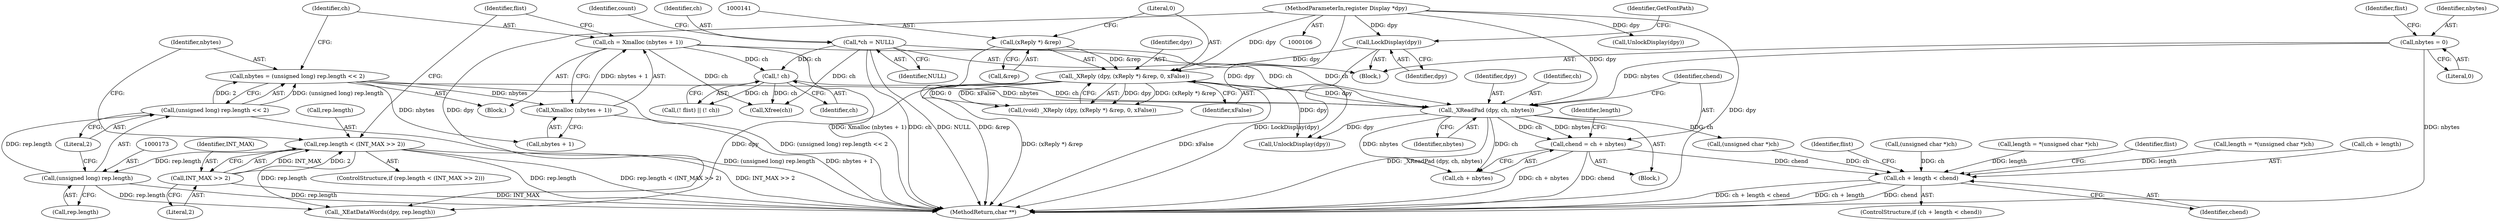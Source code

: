 digraph "0_libx11_dbf72805fd9d7b1846fe9a11b46f3994bfc27fea@integer" {
"1000211" [label="(Call,chend = ch + nbytes)"];
"1000207" [label="(Call,_XReadPad (dpy, ch, nbytes))"];
"1000138" [label="(Call,_XReply (dpy, (xReply *) &rep, 0, xFalse))"];
"1000131" [label="(Call,LockDisplay(dpy))"];
"1000107" [label="(MethodParameterIn,register Display *dpy)"];
"1000140" [label="(Call,(xReply *) &rep)"];
"1000178" [label="(Call,ch = Xmalloc (nbytes + 1))"];
"1000180" [label="(Call,Xmalloc (nbytes + 1))"];
"1000169" [label="(Call,nbytes = (unsigned long) rep.length << 2)"];
"1000171" [label="(Call,(unsigned long) rep.length << 2)"];
"1000172" [label="(Call,(unsigned long) rep.length)"];
"1000161" [label="(Call,rep.length < (INT_MAX >> 2))"];
"1000165" [label="(Call,INT_MAX >> 2)"];
"1000188" [label="(Call,! ch)"];
"1000120" [label="(Call,*ch = NULL)"];
"1000112" [label="(Call,nbytes = 0)"];
"1000235" [label="(Call,ch + length < chend)"];
"1000122" [label="(Identifier,NULL)"];
"1000150" [label="(Block,)"];
"1000112" [label="(Call,nbytes = 0)"];
"1000109" [label="(Block,)"];
"1000117" [label="(Identifier,flist)"];
"1000178" [label="(Call,ch = Xmalloc (nbytes + 1))"];
"1000131" [label="(Call,LockDisplay(dpy))"];
"1000136" [label="(Call,(void) _XReply (dpy, (xReply *) &rep, 0, xFalse))"];
"1000167" [label="(Literal,2)"];
"1000174" [label="(Call,rep.length)"];
"1000161" [label="(Call,rep.length < (INT_MAX >> 2))"];
"1000256" [label="(Call,(unsigned char *)ch)"];
"1000209" [label="(Identifier,ch)"];
"1000216" [label="(Call,length = *(unsigned char *)ch)"];
"1000195" [label="(Call,_XEatDataWords(dpy, rep.length))"];
"1000235" [label="(Call,ch + length < chend)"];
"1000234" [label="(ControlStructure,if (ch + length < chend))"];
"1000138" [label="(Call,_XReply (dpy, (xReply *) &rep, 0, xFalse))"];
"1000181" [label="(Call,nbytes + 1)"];
"1000139" [label="(Identifier,dpy)"];
"1000213" [label="(Call,ch + nbytes)"];
"1000243" [label="(Identifier,flist)"];
"1000219" [label="(Call,(unsigned char *)ch)"];
"1000144" [label="(Literal,0)"];
"1000211" [label="(Call,chend = ch + nbytes)"];
"1000188" [label="(Call,! ch)"];
"1000177" [label="(Literal,2)"];
"1000171" [label="(Call,(unsigned long) rep.length << 2)"];
"1000180" [label="(Call,Xmalloc (nbytes + 1))"];
"1000165" [label="(Call,INT_MAX >> 2)"];
"1000142" [label="(Call,&rep)"];
"1000253" [label="(Call,length = *(unsigned char *)ch)"];
"1000210" [label="(Identifier,nbytes)"];
"1000189" [label="(Identifier,ch)"];
"1000212" [label="(Identifier,chend)"];
"1000193" [label="(Call,Xfree(ch))"];
"1000166" [label="(Identifier,INT_MAX)"];
"1000134" [label="(Identifier,GetFontPath)"];
"1000280" [label="(MethodReturn,char **)"];
"1000132" [label="(Identifier,dpy)"];
"1000217" [label="(Identifier,length)"];
"1000172" [label="(Call,(unsigned long) rep.length)"];
"1000140" [label="(Call,(xReply *) &rep)"];
"1000187" [label="(Identifier,flist)"];
"1000121" [label="(Identifier,ch)"];
"1000113" [label="(Identifier,nbytes)"];
"1000236" [label="(Call,ch + length)"];
"1000162" [label="(Call,rep.length)"];
"1000208" [label="(Identifier,dpy)"];
"1000114" [label="(Literal,0)"];
"1000168" [label="(Block,)"];
"1000185" [label="(Call,(! flist) || (! ch))"];
"1000239" [label="(Identifier,chend)"];
"1000268" [label="(Identifier,flist)"];
"1000107" [label="(MethodParameterIn,register Display *dpy)"];
"1000179" [label="(Identifier,ch)"];
"1000160" [label="(ControlStructure,if (rep.length < (INT_MAX >> 2)))"];
"1000207" [label="(Call,_XReadPad (dpy, ch, nbytes))"];
"1000120" [label="(Call,*ch = NULL)"];
"1000169" [label="(Call,nbytes = (unsigned long) rep.length << 2)"];
"1000275" [label="(Call,UnlockDisplay(dpy))"];
"1000200" [label="(Call,UnlockDisplay(dpy))"];
"1000126" [label="(Identifier,count)"];
"1000145" [label="(Identifier,xFalse)"];
"1000170" [label="(Identifier,nbytes)"];
"1000211" -> "1000150"  [label="AST: "];
"1000211" -> "1000213"  [label="CFG: "];
"1000212" -> "1000211"  [label="AST: "];
"1000213" -> "1000211"  [label="AST: "];
"1000217" -> "1000211"  [label="CFG: "];
"1000211" -> "1000280"  [label="DDG: chend"];
"1000211" -> "1000280"  [label="DDG: ch + nbytes"];
"1000207" -> "1000211"  [label="DDG: ch"];
"1000207" -> "1000211"  [label="DDG: nbytes"];
"1000211" -> "1000235"  [label="DDG: chend"];
"1000207" -> "1000150"  [label="AST: "];
"1000207" -> "1000210"  [label="CFG: "];
"1000208" -> "1000207"  [label="AST: "];
"1000209" -> "1000207"  [label="AST: "];
"1000210" -> "1000207"  [label="AST: "];
"1000212" -> "1000207"  [label="CFG: "];
"1000207" -> "1000280"  [label="DDG: _XReadPad (dpy, ch, nbytes)"];
"1000138" -> "1000207"  [label="DDG: dpy"];
"1000107" -> "1000207"  [label="DDG: dpy"];
"1000178" -> "1000207"  [label="DDG: ch"];
"1000188" -> "1000207"  [label="DDG: ch"];
"1000120" -> "1000207"  [label="DDG: ch"];
"1000112" -> "1000207"  [label="DDG: nbytes"];
"1000169" -> "1000207"  [label="DDG: nbytes"];
"1000207" -> "1000213"  [label="DDG: ch"];
"1000207" -> "1000213"  [label="DDG: nbytes"];
"1000207" -> "1000219"  [label="DDG: ch"];
"1000207" -> "1000275"  [label="DDG: dpy"];
"1000138" -> "1000136"  [label="AST: "];
"1000138" -> "1000145"  [label="CFG: "];
"1000139" -> "1000138"  [label="AST: "];
"1000140" -> "1000138"  [label="AST: "];
"1000144" -> "1000138"  [label="AST: "];
"1000145" -> "1000138"  [label="AST: "];
"1000136" -> "1000138"  [label="CFG: "];
"1000138" -> "1000280"  [label="DDG: (xReply *) &rep"];
"1000138" -> "1000280"  [label="DDG: xFalse"];
"1000138" -> "1000136"  [label="DDG: dpy"];
"1000138" -> "1000136"  [label="DDG: (xReply *) &rep"];
"1000138" -> "1000136"  [label="DDG: 0"];
"1000138" -> "1000136"  [label="DDG: xFalse"];
"1000131" -> "1000138"  [label="DDG: dpy"];
"1000107" -> "1000138"  [label="DDG: dpy"];
"1000140" -> "1000138"  [label="DDG: &rep"];
"1000138" -> "1000195"  [label="DDG: dpy"];
"1000138" -> "1000275"  [label="DDG: dpy"];
"1000131" -> "1000109"  [label="AST: "];
"1000131" -> "1000132"  [label="CFG: "];
"1000132" -> "1000131"  [label="AST: "];
"1000134" -> "1000131"  [label="CFG: "];
"1000131" -> "1000280"  [label="DDG: LockDisplay(dpy)"];
"1000107" -> "1000131"  [label="DDG: dpy"];
"1000107" -> "1000106"  [label="AST: "];
"1000107" -> "1000280"  [label="DDG: dpy"];
"1000107" -> "1000195"  [label="DDG: dpy"];
"1000107" -> "1000200"  [label="DDG: dpy"];
"1000107" -> "1000275"  [label="DDG: dpy"];
"1000140" -> "1000142"  [label="CFG: "];
"1000141" -> "1000140"  [label="AST: "];
"1000142" -> "1000140"  [label="AST: "];
"1000144" -> "1000140"  [label="CFG: "];
"1000140" -> "1000280"  [label="DDG: &rep"];
"1000178" -> "1000168"  [label="AST: "];
"1000178" -> "1000180"  [label="CFG: "];
"1000179" -> "1000178"  [label="AST: "];
"1000180" -> "1000178"  [label="AST: "];
"1000187" -> "1000178"  [label="CFG: "];
"1000178" -> "1000280"  [label="DDG: Xmalloc (nbytes + 1)"];
"1000180" -> "1000178"  [label="DDG: nbytes + 1"];
"1000178" -> "1000188"  [label="DDG: ch"];
"1000178" -> "1000193"  [label="DDG: ch"];
"1000180" -> "1000181"  [label="CFG: "];
"1000181" -> "1000180"  [label="AST: "];
"1000180" -> "1000280"  [label="DDG: nbytes + 1"];
"1000169" -> "1000180"  [label="DDG: nbytes"];
"1000169" -> "1000168"  [label="AST: "];
"1000169" -> "1000171"  [label="CFG: "];
"1000170" -> "1000169"  [label="AST: "];
"1000171" -> "1000169"  [label="AST: "];
"1000179" -> "1000169"  [label="CFG: "];
"1000169" -> "1000280"  [label="DDG: (unsigned long) rep.length << 2"];
"1000171" -> "1000169"  [label="DDG: (unsigned long) rep.length"];
"1000171" -> "1000169"  [label="DDG: 2"];
"1000169" -> "1000181"  [label="DDG: nbytes"];
"1000171" -> "1000177"  [label="CFG: "];
"1000172" -> "1000171"  [label="AST: "];
"1000177" -> "1000171"  [label="AST: "];
"1000171" -> "1000280"  [label="DDG: (unsigned long) rep.length"];
"1000172" -> "1000171"  [label="DDG: rep.length"];
"1000172" -> "1000174"  [label="CFG: "];
"1000173" -> "1000172"  [label="AST: "];
"1000174" -> "1000172"  [label="AST: "];
"1000177" -> "1000172"  [label="CFG: "];
"1000172" -> "1000280"  [label="DDG: rep.length"];
"1000161" -> "1000172"  [label="DDG: rep.length"];
"1000172" -> "1000195"  [label="DDG: rep.length"];
"1000161" -> "1000160"  [label="AST: "];
"1000161" -> "1000165"  [label="CFG: "];
"1000162" -> "1000161"  [label="AST: "];
"1000165" -> "1000161"  [label="AST: "];
"1000170" -> "1000161"  [label="CFG: "];
"1000187" -> "1000161"  [label="CFG: "];
"1000161" -> "1000280"  [label="DDG: rep.length"];
"1000161" -> "1000280"  [label="DDG: rep.length < (INT_MAX >> 2)"];
"1000161" -> "1000280"  [label="DDG: INT_MAX >> 2"];
"1000165" -> "1000161"  [label="DDG: INT_MAX"];
"1000165" -> "1000161"  [label="DDG: 2"];
"1000161" -> "1000195"  [label="DDG: rep.length"];
"1000165" -> "1000167"  [label="CFG: "];
"1000166" -> "1000165"  [label="AST: "];
"1000167" -> "1000165"  [label="AST: "];
"1000165" -> "1000280"  [label="DDG: INT_MAX"];
"1000188" -> "1000185"  [label="AST: "];
"1000188" -> "1000189"  [label="CFG: "];
"1000189" -> "1000188"  [label="AST: "];
"1000185" -> "1000188"  [label="CFG: "];
"1000188" -> "1000185"  [label="DDG: ch"];
"1000120" -> "1000188"  [label="DDG: ch"];
"1000188" -> "1000193"  [label="DDG: ch"];
"1000120" -> "1000109"  [label="AST: "];
"1000120" -> "1000122"  [label="CFG: "];
"1000121" -> "1000120"  [label="AST: "];
"1000122" -> "1000120"  [label="AST: "];
"1000126" -> "1000120"  [label="CFG: "];
"1000120" -> "1000280"  [label="DDG: ch"];
"1000120" -> "1000280"  [label="DDG: NULL"];
"1000120" -> "1000193"  [label="DDG: ch"];
"1000112" -> "1000109"  [label="AST: "];
"1000112" -> "1000114"  [label="CFG: "];
"1000113" -> "1000112"  [label="AST: "];
"1000114" -> "1000112"  [label="AST: "];
"1000117" -> "1000112"  [label="CFG: "];
"1000112" -> "1000280"  [label="DDG: nbytes"];
"1000235" -> "1000234"  [label="AST: "];
"1000235" -> "1000239"  [label="CFG: "];
"1000236" -> "1000235"  [label="AST: "];
"1000239" -> "1000235"  [label="AST: "];
"1000243" -> "1000235"  [label="CFG: "];
"1000268" -> "1000235"  [label="CFG: "];
"1000235" -> "1000280"  [label="DDG: ch + length"];
"1000235" -> "1000280"  [label="DDG: chend"];
"1000235" -> "1000280"  [label="DDG: ch + length < chend"];
"1000219" -> "1000235"  [label="DDG: ch"];
"1000256" -> "1000235"  [label="DDG: ch"];
"1000216" -> "1000235"  [label="DDG: length"];
"1000253" -> "1000235"  [label="DDG: length"];
}
